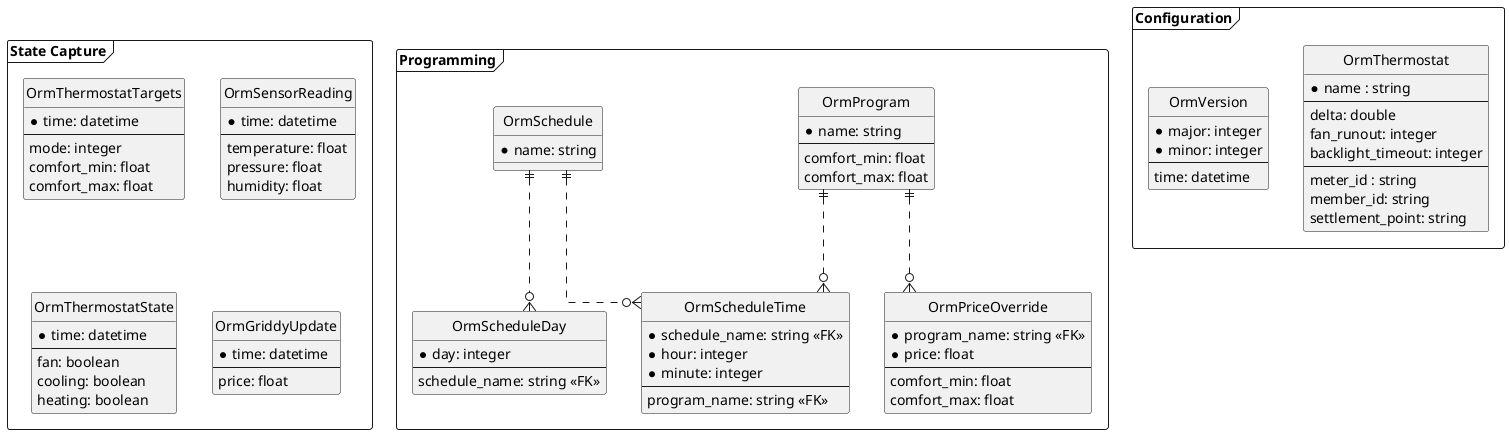 @startuml ObjectRelationalModel

' hide the spot
hide circle

' avoid problems with angled crows feet
skinparam linetype ortho


frame "Programming" {
  entity "OrmProgram" as program {
    *name: string
    --
    comfort_min: float
    comfort_max: float
  }

  entity "OrmPriceOverride" as price_overrides {
    *program_name: string <<FK>>
    *price: float
    --
    comfort_min: float
    comfort_max: float
  }
  program ||..o{ price_overrides

  entity "OrmSchedule" as schedule {
    *name: string
  }

  entity "OrmScheduleDay" as schedule_day {
    *day: integer
    --
    schedule_name: string <<FK>>
  }
  schedule ||..o{ schedule_day

  entity "OrmScheduleTime" as schedule_time {
    *schedule_name: string <<FK>>
    *hour: integer
    *minute: integer
    --
    program_name: string <<FK>>
  }
  schedule ||..o{ schedule_time
  program ||..o{ schedule_time
}

frame "State Capture" {

  entity "OrmThermostatTargets" as thermostat_targets {
    *time: datetime
    --
    mode: integer
    comfort_min: float
    comfort_max: float
  }

  entity "OrmSensorReading" as sensor_reading {
    *time: datetime
    --
    temperature: float
    pressure: float
    humidity: float
  }

  entity "OrmThermostatState" as thermostat_state {
    *time: datetime
    --
    fan: boolean
    cooling: boolean
    heating: boolean
  }

  entity "OrmGriddyUpdate" as griddy_update {
    *time: datetime
    --
    price: float
  }
}

frame "Configuration" {

  entity "OrmThermostat" as thermostat {
    *name : string
    --
    delta: double
    fan_runout: integer
    backlight_timeout: integer
    --
    meter_id : string
    member_id: string
    settlement_point: string
  }

  entity "OrmVersion" as version_info {
    *major: integer
    *minor: integer
    --
    time: datetime
  }
}

@enduml